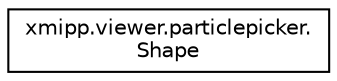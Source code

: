 digraph "Graphical Class Hierarchy"
{
  edge [fontname="Helvetica",fontsize="10",labelfontname="Helvetica",labelfontsize="10"];
  node [fontname="Helvetica",fontsize="10",shape=record];
  rankdir="LR";
  Node0 [label="xmipp.viewer.particlepicker.\lShape",height=0.2,width=0.4,color="black", fillcolor="white", style="filled",URL="$enumxmipp_1_1viewer_1_1particlepicker_1_1Shape.html"];
}
